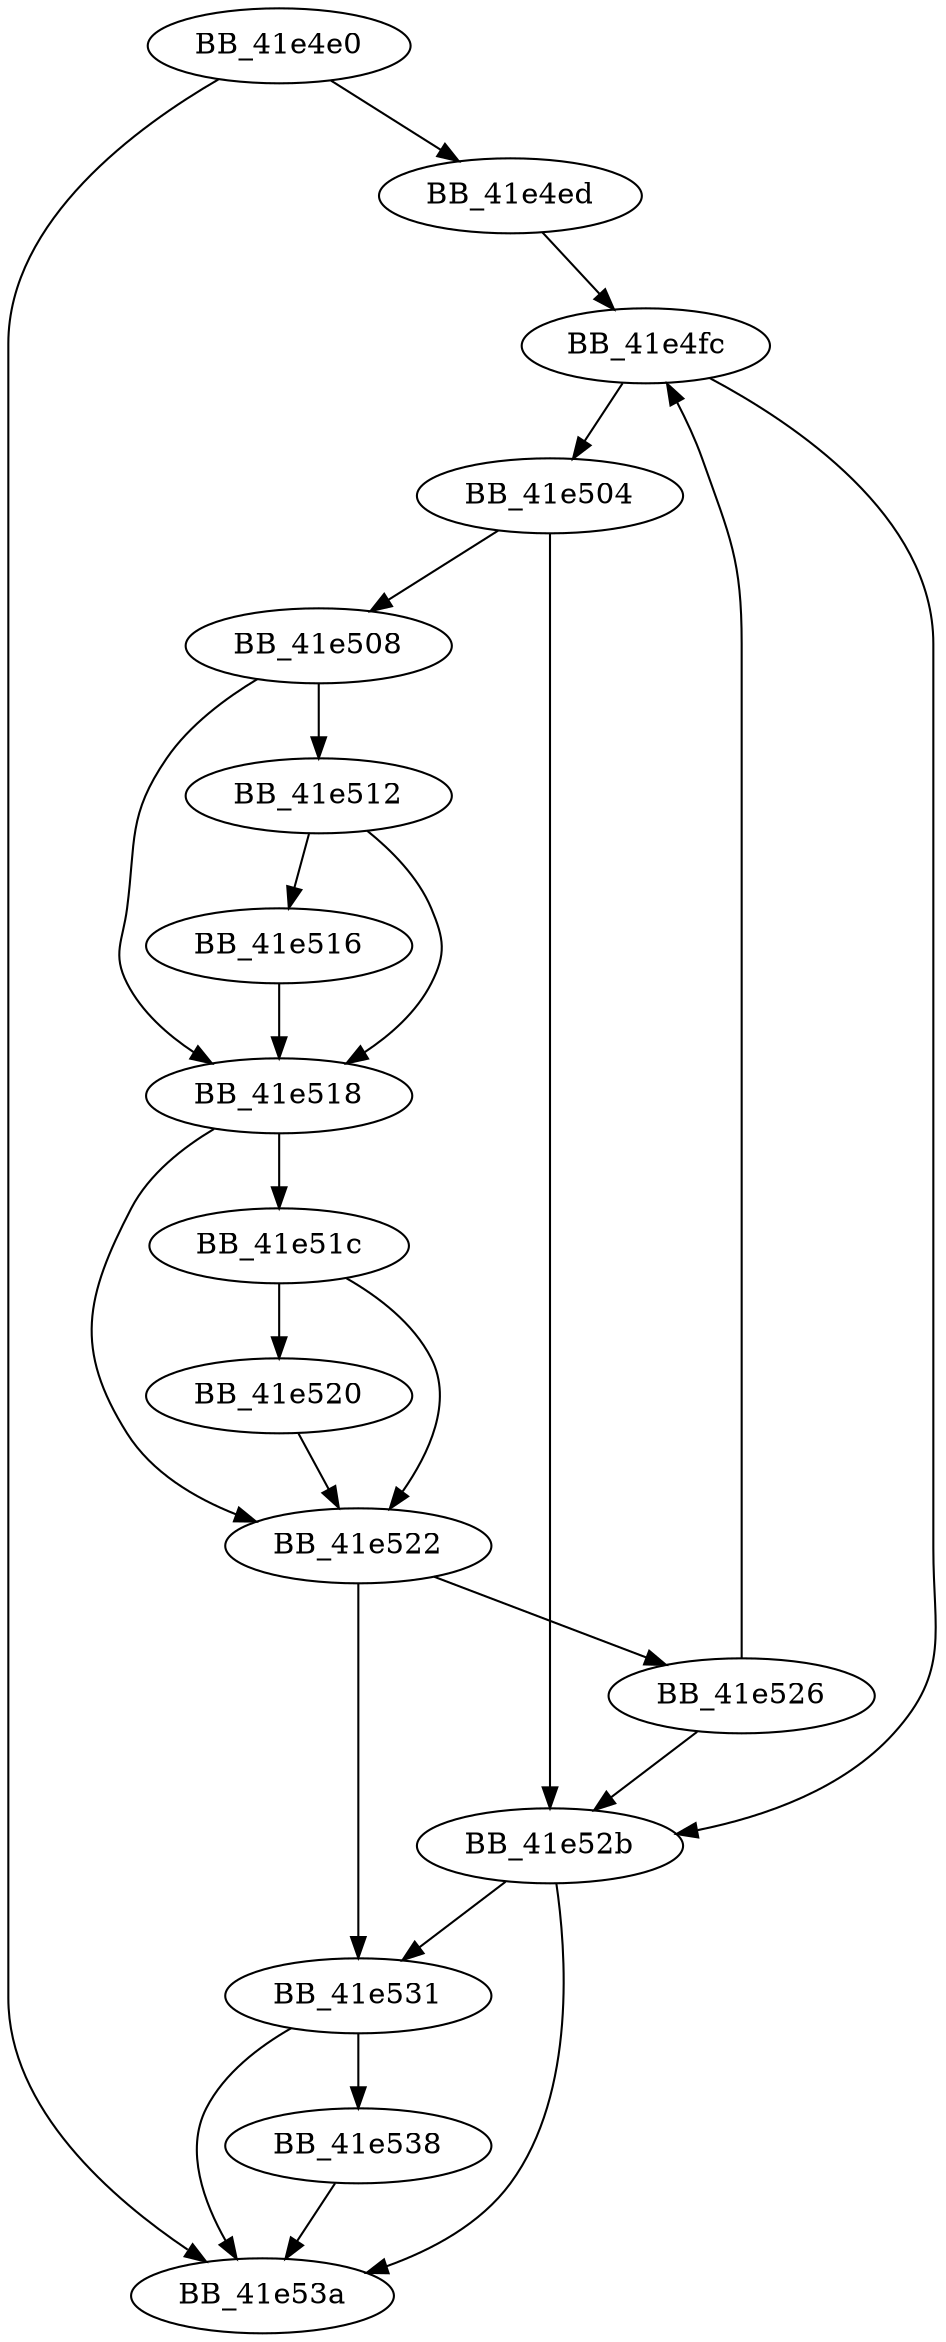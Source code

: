 DiGraph ___ascii_strnicmp{
BB_41e4e0->BB_41e4ed
BB_41e4e0->BB_41e53a
BB_41e4ed->BB_41e4fc
BB_41e4fc->BB_41e504
BB_41e4fc->BB_41e52b
BB_41e504->BB_41e508
BB_41e504->BB_41e52b
BB_41e508->BB_41e512
BB_41e508->BB_41e518
BB_41e512->BB_41e516
BB_41e512->BB_41e518
BB_41e516->BB_41e518
BB_41e518->BB_41e51c
BB_41e518->BB_41e522
BB_41e51c->BB_41e520
BB_41e51c->BB_41e522
BB_41e520->BB_41e522
BB_41e522->BB_41e526
BB_41e522->BB_41e531
BB_41e526->BB_41e4fc
BB_41e526->BB_41e52b
BB_41e52b->BB_41e531
BB_41e52b->BB_41e53a
BB_41e531->BB_41e538
BB_41e531->BB_41e53a
BB_41e538->BB_41e53a
}
